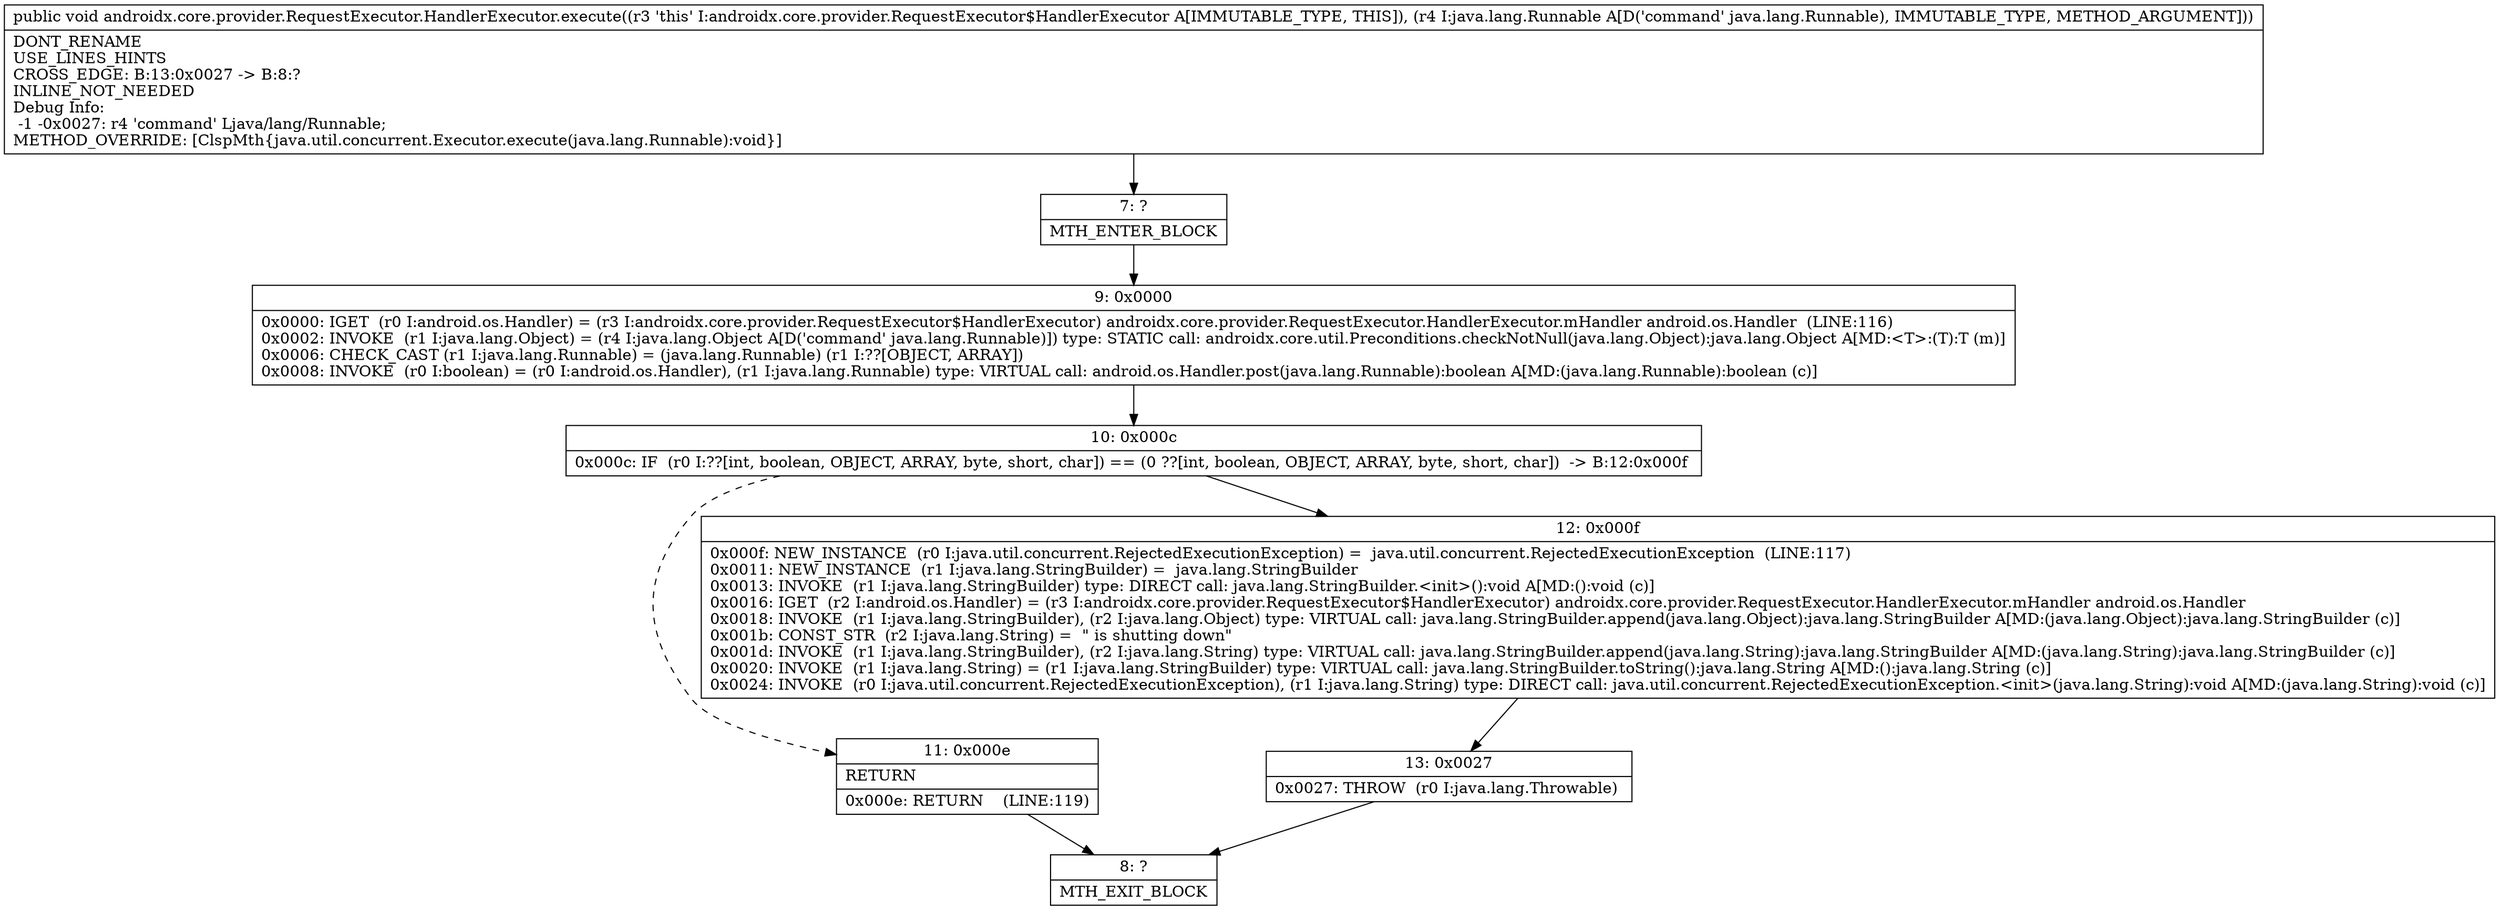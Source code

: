 digraph "CFG forandroidx.core.provider.RequestExecutor.HandlerExecutor.execute(Ljava\/lang\/Runnable;)V" {
Node_7 [shape=record,label="{7\:\ ?|MTH_ENTER_BLOCK\l}"];
Node_9 [shape=record,label="{9\:\ 0x0000|0x0000: IGET  (r0 I:android.os.Handler) = (r3 I:androidx.core.provider.RequestExecutor$HandlerExecutor) androidx.core.provider.RequestExecutor.HandlerExecutor.mHandler android.os.Handler  (LINE:116)\l0x0002: INVOKE  (r1 I:java.lang.Object) = (r4 I:java.lang.Object A[D('command' java.lang.Runnable)]) type: STATIC call: androidx.core.util.Preconditions.checkNotNull(java.lang.Object):java.lang.Object A[MD:\<T\>:(T):T (m)]\l0x0006: CHECK_CAST (r1 I:java.lang.Runnable) = (java.lang.Runnable) (r1 I:??[OBJECT, ARRAY]) \l0x0008: INVOKE  (r0 I:boolean) = (r0 I:android.os.Handler), (r1 I:java.lang.Runnable) type: VIRTUAL call: android.os.Handler.post(java.lang.Runnable):boolean A[MD:(java.lang.Runnable):boolean (c)]\l}"];
Node_10 [shape=record,label="{10\:\ 0x000c|0x000c: IF  (r0 I:??[int, boolean, OBJECT, ARRAY, byte, short, char]) == (0 ??[int, boolean, OBJECT, ARRAY, byte, short, char])  \-\> B:12:0x000f \l}"];
Node_11 [shape=record,label="{11\:\ 0x000e|RETURN\l|0x000e: RETURN    (LINE:119)\l}"];
Node_8 [shape=record,label="{8\:\ ?|MTH_EXIT_BLOCK\l}"];
Node_12 [shape=record,label="{12\:\ 0x000f|0x000f: NEW_INSTANCE  (r0 I:java.util.concurrent.RejectedExecutionException) =  java.util.concurrent.RejectedExecutionException  (LINE:117)\l0x0011: NEW_INSTANCE  (r1 I:java.lang.StringBuilder) =  java.lang.StringBuilder \l0x0013: INVOKE  (r1 I:java.lang.StringBuilder) type: DIRECT call: java.lang.StringBuilder.\<init\>():void A[MD:():void (c)]\l0x0016: IGET  (r2 I:android.os.Handler) = (r3 I:androidx.core.provider.RequestExecutor$HandlerExecutor) androidx.core.provider.RequestExecutor.HandlerExecutor.mHandler android.os.Handler \l0x0018: INVOKE  (r1 I:java.lang.StringBuilder), (r2 I:java.lang.Object) type: VIRTUAL call: java.lang.StringBuilder.append(java.lang.Object):java.lang.StringBuilder A[MD:(java.lang.Object):java.lang.StringBuilder (c)]\l0x001b: CONST_STR  (r2 I:java.lang.String) =  \" is shutting down\" \l0x001d: INVOKE  (r1 I:java.lang.StringBuilder), (r2 I:java.lang.String) type: VIRTUAL call: java.lang.StringBuilder.append(java.lang.String):java.lang.StringBuilder A[MD:(java.lang.String):java.lang.StringBuilder (c)]\l0x0020: INVOKE  (r1 I:java.lang.String) = (r1 I:java.lang.StringBuilder) type: VIRTUAL call: java.lang.StringBuilder.toString():java.lang.String A[MD:():java.lang.String (c)]\l0x0024: INVOKE  (r0 I:java.util.concurrent.RejectedExecutionException), (r1 I:java.lang.String) type: DIRECT call: java.util.concurrent.RejectedExecutionException.\<init\>(java.lang.String):void A[MD:(java.lang.String):void (c)]\l}"];
Node_13 [shape=record,label="{13\:\ 0x0027|0x0027: THROW  (r0 I:java.lang.Throwable) \l}"];
MethodNode[shape=record,label="{public void androidx.core.provider.RequestExecutor.HandlerExecutor.execute((r3 'this' I:androidx.core.provider.RequestExecutor$HandlerExecutor A[IMMUTABLE_TYPE, THIS]), (r4 I:java.lang.Runnable A[D('command' java.lang.Runnable), IMMUTABLE_TYPE, METHOD_ARGUMENT]))  | DONT_RENAME\lUSE_LINES_HINTS\lCROSS_EDGE: B:13:0x0027 \-\> B:8:?\lINLINE_NOT_NEEDED\lDebug Info:\l  \-1 \-0x0027: r4 'command' Ljava\/lang\/Runnable;\lMETHOD_OVERRIDE: [ClspMth\{java.util.concurrent.Executor.execute(java.lang.Runnable):void\}]\l}"];
MethodNode -> Node_7;Node_7 -> Node_9;
Node_9 -> Node_10;
Node_10 -> Node_11[style=dashed];
Node_10 -> Node_12;
Node_11 -> Node_8;
Node_12 -> Node_13;
Node_13 -> Node_8;
}

